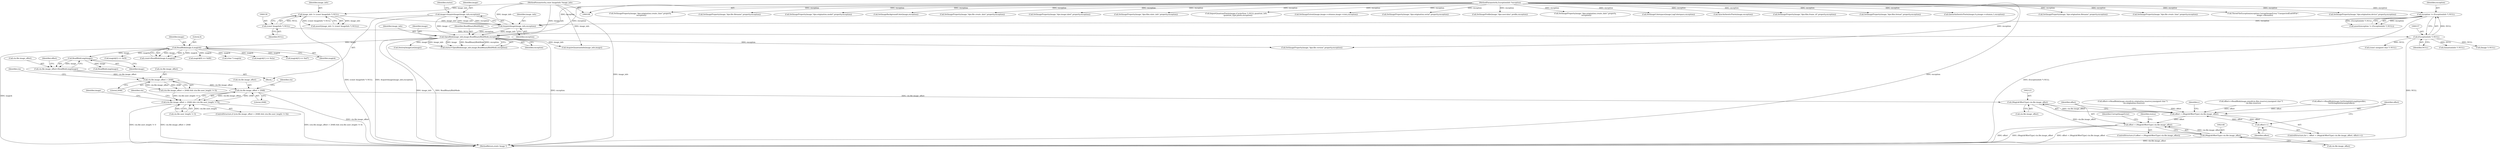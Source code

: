 digraph "0_ImageMagick_e3cdce6fe12193f235b8c0ae5efe6880a25eb957@API" {
"1001984" [label="(Call,cin.file.image_offset > 2048)"];
"1001620" [label="(Call,cin.file.image_offset > 2048)"];
"1000254" [label="(Call,cin.file.image_offset=ReadBlobLong(image))"];
"1000260" [label="(Call,ReadBlobLong(image))"];
"1000195" [label="(Call,ReadBlob(image,4,magick))"];
"1000172" [label="(Call,OpenBlob(image_info,image,ReadBinaryBlobMode,exception))"];
"1000167" [label="(Call,AcquireImage(image_info,exception))"];
"1000127" [label="(Call,image_info != (const ImageInfo *) NULL)"];
"1000109" [label="(MethodParameterIn,const ImageInfo *image_info)"];
"1000129" [label="(Call,(const ImageInfo *) NULL)"];
"1000154" [label="(Call,exception != (ExceptionInfo *) NULL)"];
"1000110" [label="(MethodParameterIn,ExceptionInfo *exception)"];
"1000156" [label="(Call,(ExceptionInfo *) NULL)"];
"1000165" [label="(Call,image=AcquireImage(image_info,exception))"];
"1001983" [label="(Call,(cin.file.image_offset > 2048) && (cin.file.user_length != 0))"];
"1002122" [label="(Call,(MagickOffsetType) cin.file.image_offset)"];
"1002120" [label="(Call,offset < (MagickOffsetType) cin.file.image_offset)"];
"1002129" [label="(Call,offset++)"];
"1002143" [label="(Call,offset < (MagickOffsetType) cin.file.image_offset)"];
"1002145" [label="(Call,(MagickOffsetType) cin.file.image_offset)"];
"1001335" [label="(Call,SetImageProperty(image,\"dpx:origination.filename\",property,exception))"];
"1000242" [label="(Call,magick[2] == 0x5f)"];
"1000460" [label="(Call,SetImageProperty(image,\"dpx:file.create_time\",property,exception))"];
"1000193" [label="(Call,count=ReadBlob(image,4,magick))"];
"1002350" [label="(Call,ThrowFileException(exception,CorruptImageError,\"UnexpectedEndOfFile\",\n      image->filename))"];
"1001452" [label="(Call,SetImageProperty(image,\"dpx:origination.device\",property,exception))"];
"1000170" [label="(Call,status=OpenBlob(image_info,image,ReadBinaryBlobMode,exception))"];
"1001413" [label="(Call,SetImageProperty(image,\"dpx:origination.create_time\",property,\n    exception))"];
"1000382" [label="(Call,SetImageProperty(image,\"dpx:file.filename\",property,exception))"];
"1000271" [label="(Call,ReadBlobLong(image))"];
"1002053" [label="(Identifier,image)"];
"1000166" [label="(Identifier,image)"];
"1002124" [label="(Call,cin.file.image_offset)"];
"1002143" [label="(Call,offset < (MagickOffsetType) cin.file.image_offset)"];
"1001491" [label="(Call,SetImageProperty(image,\"dpx:origination.model\",property,exception))"];
"1000343" [label="(Call,SetImageProperty(image,\"dpx:file.version\",property,exception))"];
"1000255" [label="(Call,cin.file.image_offset)"];
"1000263" [label="(Identifier,offset)"];
"1001965" [label="(Call,offset+=ReadBlob(image,sizeof(cin.film.reserve),(unsigned char *)\n        cin.film.reserve))"];
"1000254" [label="(Call,cin.file.image_offset=ReadBlobLong(image))"];
"1000158" [label="(Identifier,NULL)"];
"1002175" [label="(Call,SetImageBackgroundColor(image,exception))"];
"1000260" [label="(Call,ReadBlobLong(image))"];
"1000154" [label="(Call,exception != (ExceptionInfo *) NULL)"];
"1000421" [label="(Call,SetImageProperty(image,\"dpx:file.create_date\",property,exception))"];
"1002186" [label="(Call,(QuantumInfo *) NULL)"];
"1001122" [label="(Call,SetImageProperty(image,\"dpx:image.label\",property,exception))"];
"1002032" [label="(Call,offset+=ReadBlob(image,GetStringInfoLength(profile),\n        GetStringInfoDatum(profile)))"];
"1001960" [label="(Call,SetImageProperty(image,\"dpx:film.slate_info\",property,exception))"];
"1002297" [label="(Call,ImportQuantumPixels(image,(CacheView *) NULL,quantum_info,\n      quantum_type,pixels,exception))"];
"1002157" [label="(Call,SetImageExtent(image,image->columns,image->rows,exception))"];
"1002153" [label="(Identifier,CorruptImageError)"];
"1000175" [label="(Identifier,ReadBinaryBlobMode)"];
"1000168" [label="(Identifier,image_info)"];
"1001601" [label="(Call,offset+=ReadBlob(image,sizeof(cin.origination.reserve),(unsigned char *)\n    cin.origination.reserve))"];
"1000261" [label="(Identifier,image)"];
"1000230" [label="(Call,magick[0] == 0x80)"];
"1001621" [label="(Call,cin.file.image_offset)"];
"1001626" [label="(Literal,2048)"];
"1000196" [label="(Identifier,image)"];
"1000109" [label="(MethodParameterIn,const ImageInfo *image_info)"];
"1001545" [label="(Call,SetImageProperty(image,\"dpx:origination.serial\",property,exception))"];
"1001994" [label="(Identifier,cin)"];
"1000153" [label="(Call,assert(exception != (ExceptionInfo *) NULL))"];
"1000173" [label="(Identifier,image_info)"];
"1000156" [label="(Call,(ExceptionInfo *) NULL)"];
"1000110" [label="(MethodParameterIn,ExceptionInfo *exception)"];
"1002368" [label="(MethodReturn,static Image *)"];
"1000187" [label="(Call,(Image *) NULL)"];
"1000131" [label="(Identifier,NULL)"];
"1000172" [label="(Call,OpenBlob(image_info,image,ReadBinaryBlobMode,exception))"];
"1001984" [label="(Call,cin.file.image_offset > 2048)"];
"1000165" [label="(Call,image=AcquireImage(image_info,exception))"];
"1002042" [label="(Call,SetImageProfile(image,\"dpx:user.data\",profile,exception))"];
"1000209" [label="(Call,(char *) magick)"];
"1002144" [label="(Identifier,offset)"];
"1001983" [label="(Call,(cin.file.image_offset > 2048) && (cin.file.user_length != 0))"];
"1000236" [label="(Call,magick[1] == 0x2a)"];
"1001374" [label="(Call,SetImageProperty(image,\"dpx:origination.create_date\",property,\n    exception))"];
"1001985" [label="(Call,cin.file.image_offset)"];
"1000155" [label="(Identifier,exception)"];
"1000247" [label="(Call,magick[3] == 0xd7)"];
"1001990" [label="(Literal,2048)"];
"1002357" [label="(Call,SetImageColorspace(image,LogColorspace,exception))"];
"1002147" [label="(Call,cin.file.image_offset)"];
"1000167" [label="(Call,AcquireImage(image_info,exception))"];
"1000184" [label="(Call,DestroyImageList(image))"];
"1002004" [label="(Identifier,cin)"];
"1002130" [label="(Identifier,offset)"];
"1000111" [label="(Block,)"];
"1000195" [label="(Call,ReadBlob(image,4,magick))"];
"1001619" [label="(Call,(cin.file.image_offset > 2048) && (cin.file.user_length != 0))"];
"1000174" [label="(Identifier,image)"];
"1000128" [label="(Identifier,image_info)"];
"1000171" [label="(Identifier,status)"];
"1002142" [label="(ControlStructure,if (offset < (MagickOffsetType) cin.file.image_offset))"];
"1000129" [label="(Call,(const ImageInfo *) NULL)"];
"1001991" [label="(Call,cin.file.user_length != 0)"];
"1002015" [label="(Call,(const unsigned char *) NULL)"];
"1002129" [label="(Call,offset++)"];
"1002121" [label="(Identifier,offset)"];
"1002156" [label="(Identifier,status)"];
"1002308" [label="(Call,SyncAuthenticPixels(image,exception))"];
"1000197" [label="(Literal,4)"];
"1001630" [label="(Identifier,cin)"];
"1000176" [label="(Identifier,exception)"];
"1001921" [label="(Call,SetImageProperty(image,\"dpx:film.frame_id\",property,exception))"];
"1000126" [label="(Call,assert(image_info != (const ImageInfo *) NULL))"];
"1000127" [label="(Call,image_info != (const ImageInfo *) NULL)"];
"1000198" [label="(Identifier,magick)"];
"1001982" [label="(ControlStructure,if ((cin.file.image_offset > 2048) && (cin.file.user_length != 0)))"];
"1002145" [label="(Call,(MagickOffsetType) cin.file.image_offset)"];
"1002180" [label="(Call,AcquireQuantumInfo(image_info,image))"];
"1002120" [label="(Call,offset < (MagickOffsetType) cin.file.image_offset)"];
"1001819" [label="(Call,SetImageProperty(image,\"dpx:film.format\",property,exception))"];
"1002134" [label="(Identifier,c)"];
"1000169" [label="(Identifier,exception)"];
"1002122" [label="(Call,(MagickOffsetType) cin.file.image_offset)"];
"1002119" [label="(ControlStructure,for ( ; offset < (MagickOffsetType) cin.file.image_offset; offset++))"];
"1002261" [label="(Call,QueueAuthenticPixels(image,0,y,image->columns,1,exception))"];
"1001620" [label="(Call,cin.file.image_offset > 2048)"];
"1001984" -> "1001983"  [label="AST: "];
"1001984" -> "1001990"  [label="CFG: "];
"1001985" -> "1001984"  [label="AST: "];
"1001990" -> "1001984"  [label="AST: "];
"1001994" -> "1001984"  [label="CFG: "];
"1001983" -> "1001984"  [label="CFG: "];
"1001984" -> "1002368"  [label="DDG: cin.file.image_offset"];
"1001984" -> "1001983"  [label="DDG: cin.file.image_offset"];
"1001984" -> "1001983"  [label="DDG: 2048"];
"1001620" -> "1001984"  [label="DDG: cin.file.image_offset"];
"1001984" -> "1002122"  [label="DDG: cin.file.image_offset"];
"1001620" -> "1001619"  [label="AST: "];
"1001620" -> "1001626"  [label="CFG: "];
"1001621" -> "1001620"  [label="AST: "];
"1001626" -> "1001620"  [label="AST: "];
"1001630" -> "1001620"  [label="CFG: "];
"1001619" -> "1001620"  [label="CFG: "];
"1001620" -> "1001619"  [label="DDG: cin.file.image_offset"];
"1001620" -> "1001619"  [label="DDG: 2048"];
"1000254" -> "1001620"  [label="DDG: cin.file.image_offset"];
"1000254" -> "1000111"  [label="AST: "];
"1000254" -> "1000260"  [label="CFG: "];
"1000255" -> "1000254"  [label="AST: "];
"1000260" -> "1000254"  [label="AST: "];
"1000263" -> "1000254"  [label="CFG: "];
"1000260" -> "1000254"  [label="DDG: image"];
"1000260" -> "1000261"  [label="CFG: "];
"1000261" -> "1000260"  [label="AST: "];
"1000195" -> "1000260"  [label="DDG: image"];
"1000260" -> "1000271"  [label="DDG: image"];
"1000195" -> "1000193"  [label="AST: "];
"1000195" -> "1000198"  [label="CFG: "];
"1000196" -> "1000195"  [label="AST: "];
"1000197" -> "1000195"  [label="AST: "];
"1000198" -> "1000195"  [label="AST: "];
"1000193" -> "1000195"  [label="CFG: "];
"1000195" -> "1002368"  [label="DDG: magick"];
"1000195" -> "1000193"  [label="DDG: image"];
"1000195" -> "1000193"  [label="DDG: 4"];
"1000195" -> "1000193"  [label="DDG: magick"];
"1000172" -> "1000195"  [label="DDG: image"];
"1000195" -> "1000209"  [label="DDG: magick"];
"1000195" -> "1000230"  [label="DDG: magick"];
"1000195" -> "1000236"  [label="DDG: magick"];
"1000195" -> "1000242"  [label="DDG: magick"];
"1000195" -> "1000247"  [label="DDG: magick"];
"1000172" -> "1000170"  [label="AST: "];
"1000172" -> "1000176"  [label="CFG: "];
"1000173" -> "1000172"  [label="AST: "];
"1000174" -> "1000172"  [label="AST: "];
"1000175" -> "1000172"  [label="AST: "];
"1000176" -> "1000172"  [label="AST: "];
"1000170" -> "1000172"  [label="CFG: "];
"1000172" -> "1002368"  [label="DDG: exception"];
"1000172" -> "1002368"  [label="DDG: image_info"];
"1000172" -> "1002368"  [label="DDG: ReadBinaryBlobMode"];
"1000172" -> "1000170"  [label="DDG: image_info"];
"1000172" -> "1000170"  [label="DDG: image"];
"1000172" -> "1000170"  [label="DDG: ReadBinaryBlobMode"];
"1000172" -> "1000170"  [label="DDG: exception"];
"1000167" -> "1000172"  [label="DDG: image_info"];
"1000167" -> "1000172"  [label="DDG: exception"];
"1000109" -> "1000172"  [label="DDG: image_info"];
"1000165" -> "1000172"  [label="DDG: image"];
"1000110" -> "1000172"  [label="DDG: exception"];
"1000172" -> "1000184"  [label="DDG: image"];
"1000172" -> "1000343"  [label="DDG: exception"];
"1000172" -> "1002180"  [label="DDG: image_info"];
"1000167" -> "1000165"  [label="AST: "];
"1000167" -> "1000169"  [label="CFG: "];
"1000168" -> "1000167"  [label="AST: "];
"1000169" -> "1000167"  [label="AST: "];
"1000165" -> "1000167"  [label="CFG: "];
"1000167" -> "1000165"  [label="DDG: image_info"];
"1000167" -> "1000165"  [label="DDG: exception"];
"1000127" -> "1000167"  [label="DDG: image_info"];
"1000109" -> "1000167"  [label="DDG: image_info"];
"1000154" -> "1000167"  [label="DDG: exception"];
"1000110" -> "1000167"  [label="DDG: exception"];
"1000127" -> "1000126"  [label="AST: "];
"1000127" -> "1000129"  [label="CFG: "];
"1000128" -> "1000127"  [label="AST: "];
"1000129" -> "1000127"  [label="AST: "];
"1000126" -> "1000127"  [label="CFG: "];
"1000127" -> "1002368"  [label="DDG: (const ImageInfo *) NULL"];
"1000127" -> "1000126"  [label="DDG: image_info"];
"1000127" -> "1000126"  [label="DDG: (const ImageInfo *) NULL"];
"1000109" -> "1000127"  [label="DDG: image_info"];
"1000129" -> "1000127"  [label="DDG: NULL"];
"1000109" -> "1000108"  [label="AST: "];
"1000109" -> "1002368"  [label="DDG: image_info"];
"1000109" -> "1002180"  [label="DDG: image_info"];
"1000129" -> "1000131"  [label="CFG: "];
"1000130" -> "1000129"  [label="AST: "];
"1000131" -> "1000129"  [label="AST: "];
"1000129" -> "1000156"  [label="DDG: NULL"];
"1000154" -> "1000153"  [label="AST: "];
"1000154" -> "1000156"  [label="CFG: "];
"1000155" -> "1000154"  [label="AST: "];
"1000156" -> "1000154"  [label="AST: "];
"1000153" -> "1000154"  [label="CFG: "];
"1000154" -> "1002368"  [label="DDG: (ExceptionInfo *) NULL"];
"1000154" -> "1000153"  [label="DDG: exception"];
"1000154" -> "1000153"  [label="DDG: (ExceptionInfo *) NULL"];
"1000110" -> "1000154"  [label="DDG: exception"];
"1000156" -> "1000154"  [label="DDG: NULL"];
"1000110" -> "1000108"  [label="AST: "];
"1000110" -> "1002368"  [label="DDG: exception"];
"1000110" -> "1000343"  [label="DDG: exception"];
"1000110" -> "1000382"  [label="DDG: exception"];
"1000110" -> "1000421"  [label="DDG: exception"];
"1000110" -> "1000460"  [label="DDG: exception"];
"1000110" -> "1001122"  [label="DDG: exception"];
"1000110" -> "1001335"  [label="DDG: exception"];
"1000110" -> "1001374"  [label="DDG: exception"];
"1000110" -> "1001413"  [label="DDG: exception"];
"1000110" -> "1001452"  [label="DDG: exception"];
"1000110" -> "1001491"  [label="DDG: exception"];
"1000110" -> "1001545"  [label="DDG: exception"];
"1000110" -> "1001819"  [label="DDG: exception"];
"1000110" -> "1001921"  [label="DDG: exception"];
"1000110" -> "1001960"  [label="DDG: exception"];
"1000110" -> "1002042"  [label="DDG: exception"];
"1000110" -> "1002157"  [label="DDG: exception"];
"1000110" -> "1002175"  [label="DDG: exception"];
"1000110" -> "1002261"  [label="DDG: exception"];
"1000110" -> "1002297"  [label="DDG: exception"];
"1000110" -> "1002308"  [label="DDG: exception"];
"1000110" -> "1002350"  [label="DDG: exception"];
"1000110" -> "1002357"  [label="DDG: exception"];
"1000156" -> "1000158"  [label="CFG: "];
"1000157" -> "1000156"  [label="AST: "];
"1000158" -> "1000156"  [label="AST: "];
"1000156" -> "1002368"  [label="DDG: NULL"];
"1000156" -> "1000187"  [label="DDG: NULL"];
"1000156" -> "1002015"  [label="DDG: NULL"];
"1000156" -> "1002186"  [label="DDG: NULL"];
"1000165" -> "1000111"  [label="AST: "];
"1000166" -> "1000165"  [label="AST: "];
"1000171" -> "1000165"  [label="CFG: "];
"1000165" -> "1002368"  [label="DDG: AcquireImage(image_info,exception)"];
"1001983" -> "1001982"  [label="AST: "];
"1001983" -> "1001991"  [label="CFG: "];
"1001991" -> "1001983"  [label="AST: "];
"1002004" -> "1001983"  [label="CFG: "];
"1002053" -> "1001983"  [label="CFG: "];
"1001983" -> "1002368"  [label="DDG: (cin.file.image_offset > 2048) && (cin.file.user_length != 0)"];
"1001983" -> "1002368"  [label="DDG: cin.file.user_length != 0"];
"1001983" -> "1002368"  [label="DDG: cin.file.image_offset > 2048"];
"1001619" -> "1001983"  [label="DDG: cin.file.user_length != 0"];
"1001991" -> "1001983"  [label="DDG: cin.file.user_length"];
"1001991" -> "1001983"  [label="DDG: 0"];
"1002122" -> "1002120"  [label="AST: "];
"1002122" -> "1002124"  [label="CFG: "];
"1002123" -> "1002122"  [label="AST: "];
"1002124" -> "1002122"  [label="AST: "];
"1002120" -> "1002122"  [label="CFG: "];
"1002122" -> "1002120"  [label="DDG: cin.file.image_offset"];
"1002122" -> "1002145"  [label="DDG: cin.file.image_offset"];
"1002120" -> "1002119"  [label="AST: "];
"1002121" -> "1002120"  [label="AST: "];
"1002134" -> "1002120"  [label="CFG: "];
"1002144" -> "1002120"  [label="CFG: "];
"1001965" -> "1002120"  [label="DDG: offset"];
"1002032" -> "1002120"  [label="DDG: offset"];
"1001601" -> "1002120"  [label="DDG: offset"];
"1002129" -> "1002120"  [label="DDG: offset"];
"1002120" -> "1002129"  [label="DDG: offset"];
"1002120" -> "1002143"  [label="DDG: offset"];
"1002129" -> "1002119"  [label="AST: "];
"1002129" -> "1002130"  [label="CFG: "];
"1002130" -> "1002129"  [label="AST: "];
"1002121" -> "1002129"  [label="CFG: "];
"1002143" -> "1002142"  [label="AST: "];
"1002143" -> "1002145"  [label="CFG: "];
"1002144" -> "1002143"  [label="AST: "];
"1002145" -> "1002143"  [label="AST: "];
"1002153" -> "1002143"  [label="CFG: "];
"1002156" -> "1002143"  [label="CFG: "];
"1002143" -> "1002368"  [label="DDG: offset"];
"1002143" -> "1002368"  [label="DDG: (MagickOffsetType) cin.file.image_offset"];
"1002143" -> "1002368"  [label="DDG: offset < (MagickOffsetType) cin.file.image_offset"];
"1002145" -> "1002143"  [label="DDG: cin.file.image_offset"];
"1002145" -> "1002147"  [label="CFG: "];
"1002146" -> "1002145"  [label="AST: "];
"1002147" -> "1002145"  [label="AST: "];
"1002145" -> "1002368"  [label="DDG: cin.file.image_offset"];
}
